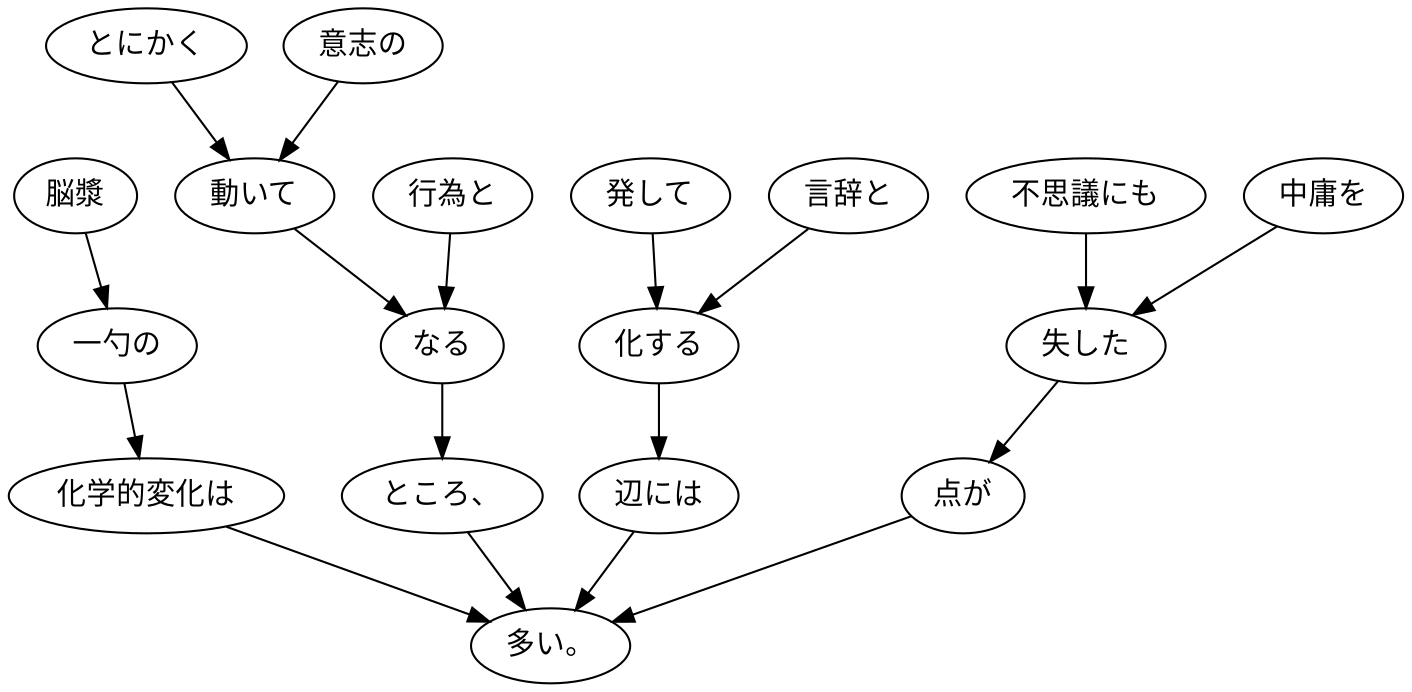 digraph graph6331 {
	node0 [label="脳漿"];
	node1 [label="一勺の"];
	node2 [label="化学的変化は"];
	node3 [label="とにかく"];
	node4 [label="意志の"];
	node5 [label="動いて"];
	node6 [label="行為と"];
	node7 [label="なる"];
	node8 [label="ところ、"];
	node9 [label="発して"];
	node10 [label="言辞と"];
	node11 [label="化する"];
	node12 [label="辺には"];
	node13 [label="不思議にも"];
	node14 [label="中庸を"];
	node15 [label="失した"];
	node16 [label="点が"];
	node17 [label="多い。"];
	node0 -> node1;
	node1 -> node2;
	node2 -> node17;
	node3 -> node5;
	node4 -> node5;
	node5 -> node7;
	node6 -> node7;
	node7 -> node8;
	node8 -> node17;
	node9 -> node11;
	node10 -> node11;
	node11 -> node12;
	node12 -> node17;
	node13 -> node15;
	node14 -> node15;
	node15 -> node16;
	node16 -> node17;
}
